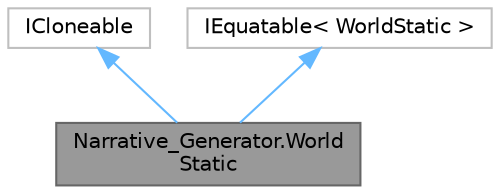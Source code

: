 digraph "Narrative_Generator.WorldStatic"
{
 // LATEX_PDF_SIZE
  bgcolor="transparent";
  edge [fontname=Helvetica,fontsize=10,labelfontname=Helvetica,labelfontsize=10];
  node [fontname=Helvetica,fontsize=10,shape=box,height=0.2,width=0.4];
  Node1 [label="Narrative_Generator.World\lStatic",height=0.2,width=0.4,color="gray40", fillcolor="grey60", style="filled", fontcolor="black",tooltip="A class that implements the static part (rarely changed) of the state of the storyworld,..."];
  Node2 -> Node1 [dir="back",color="steelblue1",style="solid"];
  Node2 [label="ICloneable",height=0.2,width=0.4,color="grey75", fillcolor="white", style="filled",tooltip=" "];
  Node3 -> Node1 [dir="back",color="steelblue1",style="solid"];
  Node3 [label="IEquatable\< WorldStatic \>",height=0.2,width=0.4,color="grey75", fillcolor="white", style="filled",tooltip=" "];
}
